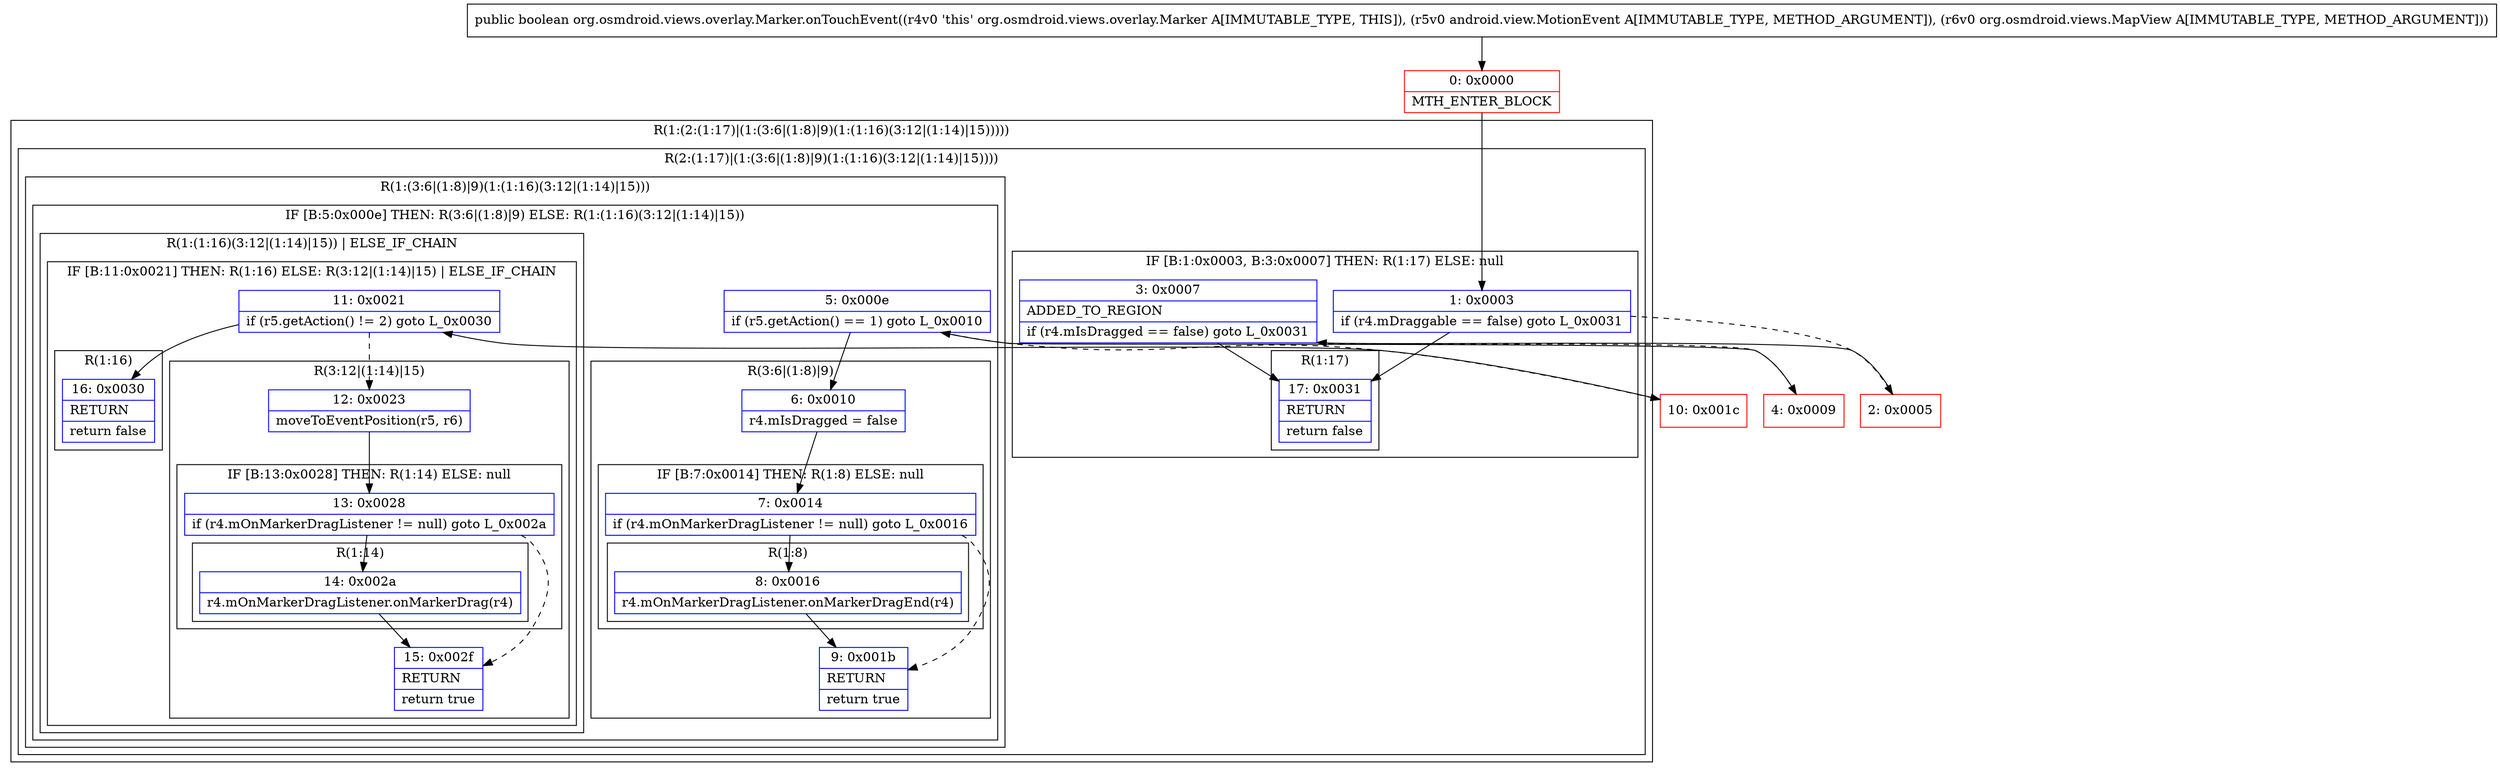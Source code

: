 digraph "CFG fororg.osmdroid.views.overlay.Marker.onTouchEvent(Landroid\/view\/MotionEvent;Lorg\/osmdroid\/views\/MapView;)Z" {
subgraph cluster_Region_20805338 {
label = "R(1:(2:(1:17)|(1:(3:6|(1:8)|9)(1:(1:16)(3:12|(1:14)|15)))))";
node [shape=record,color=blue];
subgraph cluster_Region_244865159 {
label = "R(2:(1:17)|(1:(3:6|(1:8)|9)(1:(1:16)(3:12|(1:14)|15))))";
node [shape=record,color=blue];
subgraph cluster_IfRegion_1934446539 {
label = "IF [B:1:0x0003, B:3:0x0007] THEN: R(1:17) ELSE: null";
node [shape=record,color=blue];
Node_1 [shape=record,label="{1\:\ 0x0003|if (r4.mDraggable == false) goto L_0x0031\l}"];
Node_3 [shape=record,label="{3\:\ 0x0007|ADDED_TO_REGION\l|if (r4.mIsDragged == false) goto L_0x0031\l}"];
subgraph cluster_Region_241075108 {
label = "R(1:17)";
node [shape=record,color=blue];
Node_17 [shape=record,label="{17\:\ 0x0031|RETURN\l|return false\l}"];
}
}
subgraph cluster_Region_1681895187 {
label = "R(1:(3:6|(1:8)|9)(1:(1:16)(3:12|(1:14)|15)))";
node [shape=record,color=blue];
subgraph cluster_IfRegion_682594163 {
label = "IF [B:5:0x000e] THEN: R(3:6|(1:8)|9) ELSE: R(1:(1:16)(3:12|(1:14)|15))";
node [shape=record,color=blue];
Node_5 [shape=record,label="{5\:\ 0x000e|if (r5.getAction() == 1) goto L_0x0010\l}"];
subgraph cluster_Region_830844602 {
label = "R(3:6|(1:8)|9)";
node [shape=record,color=blue];
Node_6 [shape=record,label="{6\:\ 0x0010|r4.mIsDragged = false\l}"];
subgraph cluster_IfRegion_1262241933 {
label = "IF [B:7:0x0014] THEN: R(1:8) ELSE: null";
node [shape=record,color=blue];
Node_7 [shape=record,label="{7\:\ 0x0014|if (r4.mOnMarkerDragListener != null) goto L_0x0016\l}"];
subgraph cluster_Region_1382162894 {
label = "R(1:8)";
node [shape=record,color=blue];
Node_8 [shape=record,label="{8\:\ 0x0016|r4.mOnMarkerDragListener.onMarkerDragEnd(r4)\l}"];
}
}
Node_9 [shape=record,label="{9\:\ 0x001b|RETURN\l|return true\l}"];
}
subgraph cluster_Region_115538150 {
label = "R(1:(1:16)(3:12|(1:14)|15)) | ELSE_IF_CHAIN\l";
node [shape=record,color=blue];
subgraph cluster_IfRegion_437151486 {
label = "IF [B:11:0x0021] THEN: R(1:16) ELSE: R(3:12|(1:14)|15) | ELSE_IF_CHAIN\l";
node [shape=record,color=blue];
Node_11 [shape=record,label="{11\:\ 0x0021|if (r5.getAction() != 2) goto L_0x0030\l}"];
subgraph cluster_Region_861875474 {
label = "R(1:16)";
node [shape=record,color=blue];
Node_16 [shape=record,label="{16\:\ 0x0030|RETURN\l|return false\l}"];
}
subgraph cluster_Region_1894778598 {
label = "R(3:12|(1:14)|15)";
node [shape=record,color=blue];
Node_12 [shape=record,label="{12\:\ 0x0023|moveToEventPosition(r5, r6)\l}"];
subgraph cluster_IfRegion_1631905238 {
label = "IF [B:13:0x0028] THEN: R(1:14) ELSE: null";
node [shape=record,color=blue];
Node_13 [shape=record,label="{13\:\ 0x0028|if (r4.mOnMarkerDragListener != null) goto L_0x002a\l}"];
subgraph cluster_Region_143939222 {
label = "R(1:14)";
node [shape=record,color=blue];
Node_14 [shape=record,label="{14\:\ 0x002a|r4.mOnMarkerDragListener.onMarkerDrag(r4)\l}"];
}
}
Node_15 [shape=record,label="{15\:\ 0x002f|RETURN\l|return true\l}"];
}
}
}
}
}
}
}
Node_0 [shape=record,color=red,label="{0\:\ 0x0000|MTH_ENTER_BLOCK\l}"];
Node_2 [shape=record,color=red,label="{2\:\ 0x0005}"];
Node_4 [shape=record,color=red,label="{4\:\ 0x0009}"];
Node_10 [shape=record,color=red,label="{10\:\ 0x001c}"];
MethodNode[shape=record,label="{public boolean org.osmdroid.views.overlay.Marker.onTouchEvent((r4v0 'this' org.osmdroid.views.overlay.Marker A[IMMUTABLE_TYPE, THIS]), (r5v0 android.view.MotionEvent A[IMMUTABLE_TYPE, METHOD_ARGUMENT]), (r6v0 org.osmdroid.views.MapView A[IMMUTABLE_TYPE, METHOD_ARGUMENT])) }"];
MethodNode -> Node_0;
Node_1 -> Node_2[style=dashed];
Node_1 -> Node_17;
Node_3 -> Node_4[style=dashed];
Node_3 -> Node_17;
Node_5 -> Node_6;
Node_5 -> Node_10[style=dashed];
Node_6 -> Node_7;
Node_7 -> Node_8;
Node_7 -> Node_9[style=dashed];
Node_8 -> Node_9;
Node_11 -> Node_12[style=dashed];
Node_11 -> Node_16;
Node_12 -> Node_13;
Node_13 -> Node_14;
Node_13 -> Node_15[style=dashed];
Node_14 -> Node_15;
Node_0 -> Node_1;
Node_2 -> Node_3;
Node_4 -> Node_5;
Node_10 -> Node_11;
}

